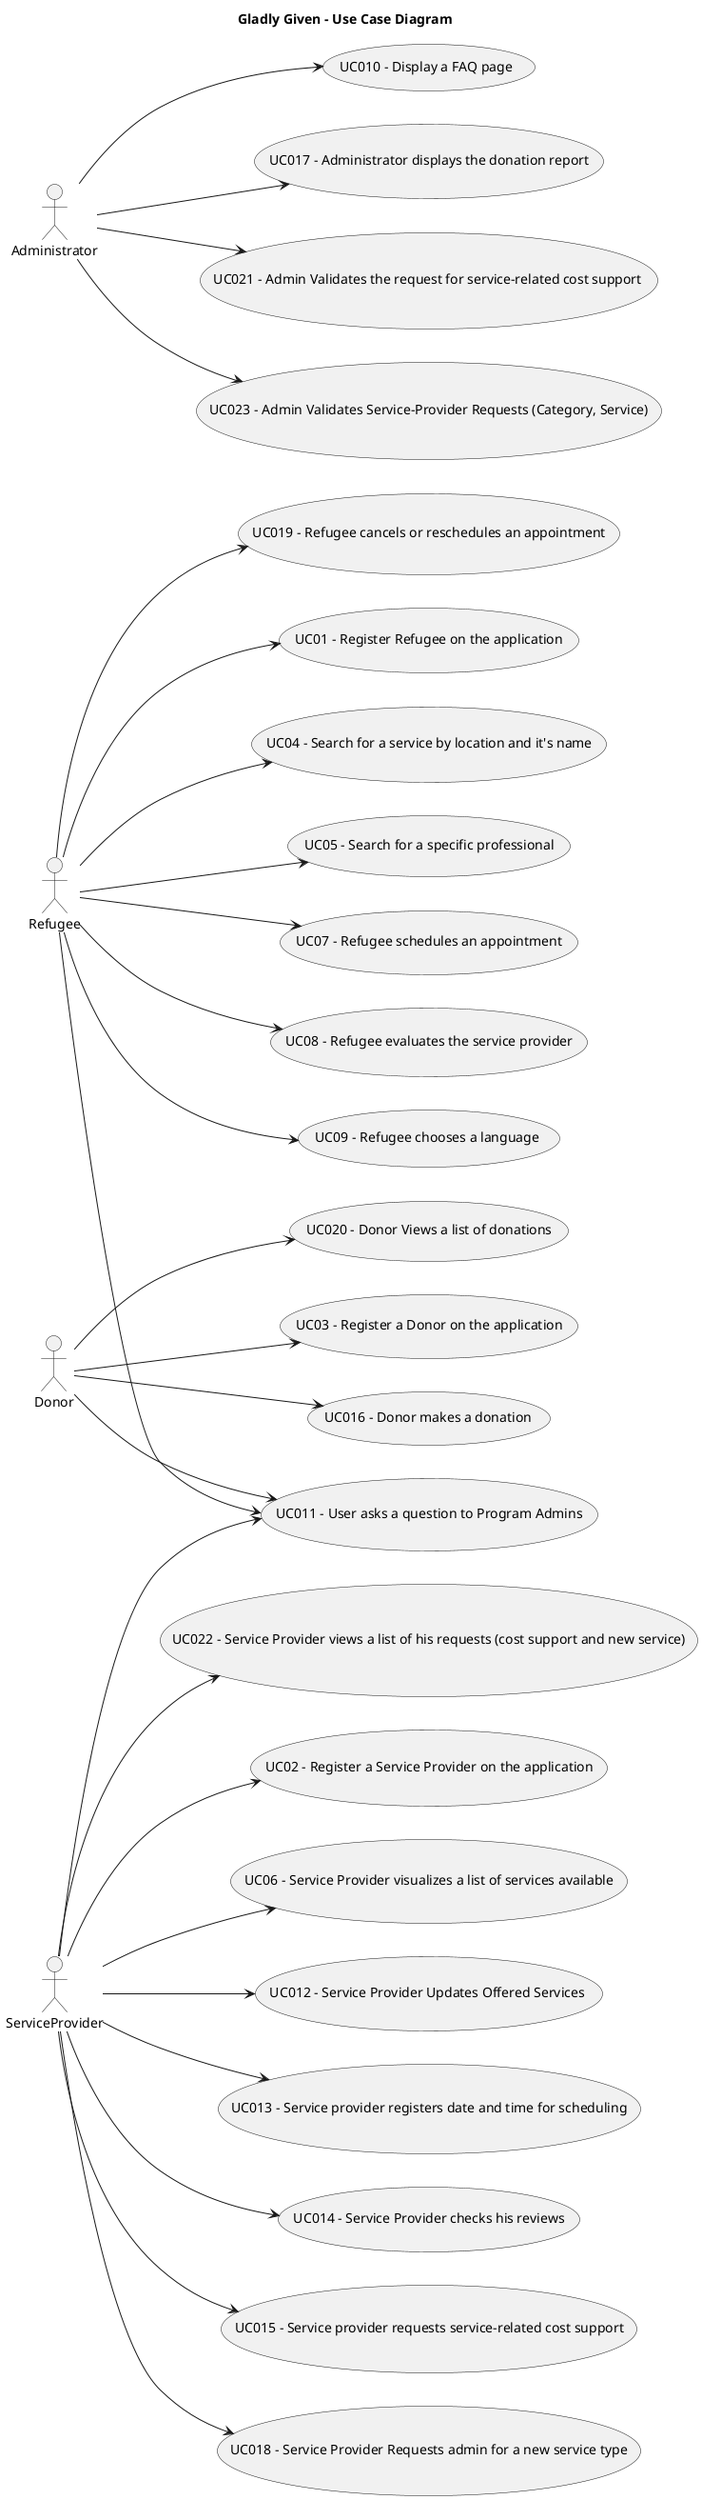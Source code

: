 @startuml
'https://plantuml.com/use-case-diagram

left to right direction
'top to bottom direction
title Gladly Given - Use Case Diagram

actor "Refugee" as Ref
actor "Donor" as Don
actor "ServiceProvider" as Pro
actor "Administrator" as Adm

usecase "UC01 - Register Refugee on the application" as UC01
usecase "UC02 - Register a Service Provider on the application" as UC02
usecase "UC03 - Register a Donor on the application" as UC03
usecase "UC04 - Search for a service by location and it's name" as UC04
usecase "UC05 - Search for a specific professional" as UC05
usecase "UC06 - Service Provider visualizes a list of services available" as UC06
usecase "UC07 - Refugee schedules an appointment" as UC07
usecase "UC08 - Refugee evaluates the service provider" as UC08
usecase "UC09 - Refugee chooses a language " as UC09
usecase "UC010 - Display a FAQ page" as UC010
usecase "UC011 - User asks a question to Program Admins" as UC011
usecase "UC012 - Service Provider Updates Offered Services " as UC012
usecase "UC013 - Service provider registers date and time for scheduling" as UC013
usecase "UC014 - Service Provider checks his reviews" as UC014
usecase "UC015 - Service provider requests service-related cost support" as UC015
usecase "UC016 - Donor makes a donation" as UC016
usecase "UC017 - Administrator displays the donation report" as UC017
usecase "UC018 - Service Provider Requests admin for a new service type" as UC018
usecase "UC019 - Refugee cancels or reschedules an appointment" as UC019
usecase "UC020 - Donor Views a list of donations" as UC020
usecase "UC021 - Admin Validates the request for service-related cost support " as UC021
usecase "UC022 - Service Provider views a list of his requests (cost support and new service)" as UC022
usecase "UC023 - Admin Validates Service-Provider Requests (Category, Service)" as UC023



Ref -down-> UC01
Pro -down-> UC02
Don -down-> UC03
Ref -down-> UC04
Ref -down-> UC05
Pro -down-> UC06
Ref -down-> UC07
Ref -down-> UC08
Ref -down-> UC09
Adm -down-> UC010
Don -down-> UC011
Pro -down-> UC011
Ref -down-> UC011
Pro -down-> UC012
Pro -down-> UC013
Pro -down-> UC014
Pro -down-> UC015
Don -down-> UC016
Adm -down-> UC017
Pro -down-> UC018
Ref -down-> UC019
Don -down-> UC020
Adm -down-> UC021
Pro -down-> UC022
Adm -down-> UC023

@enduml